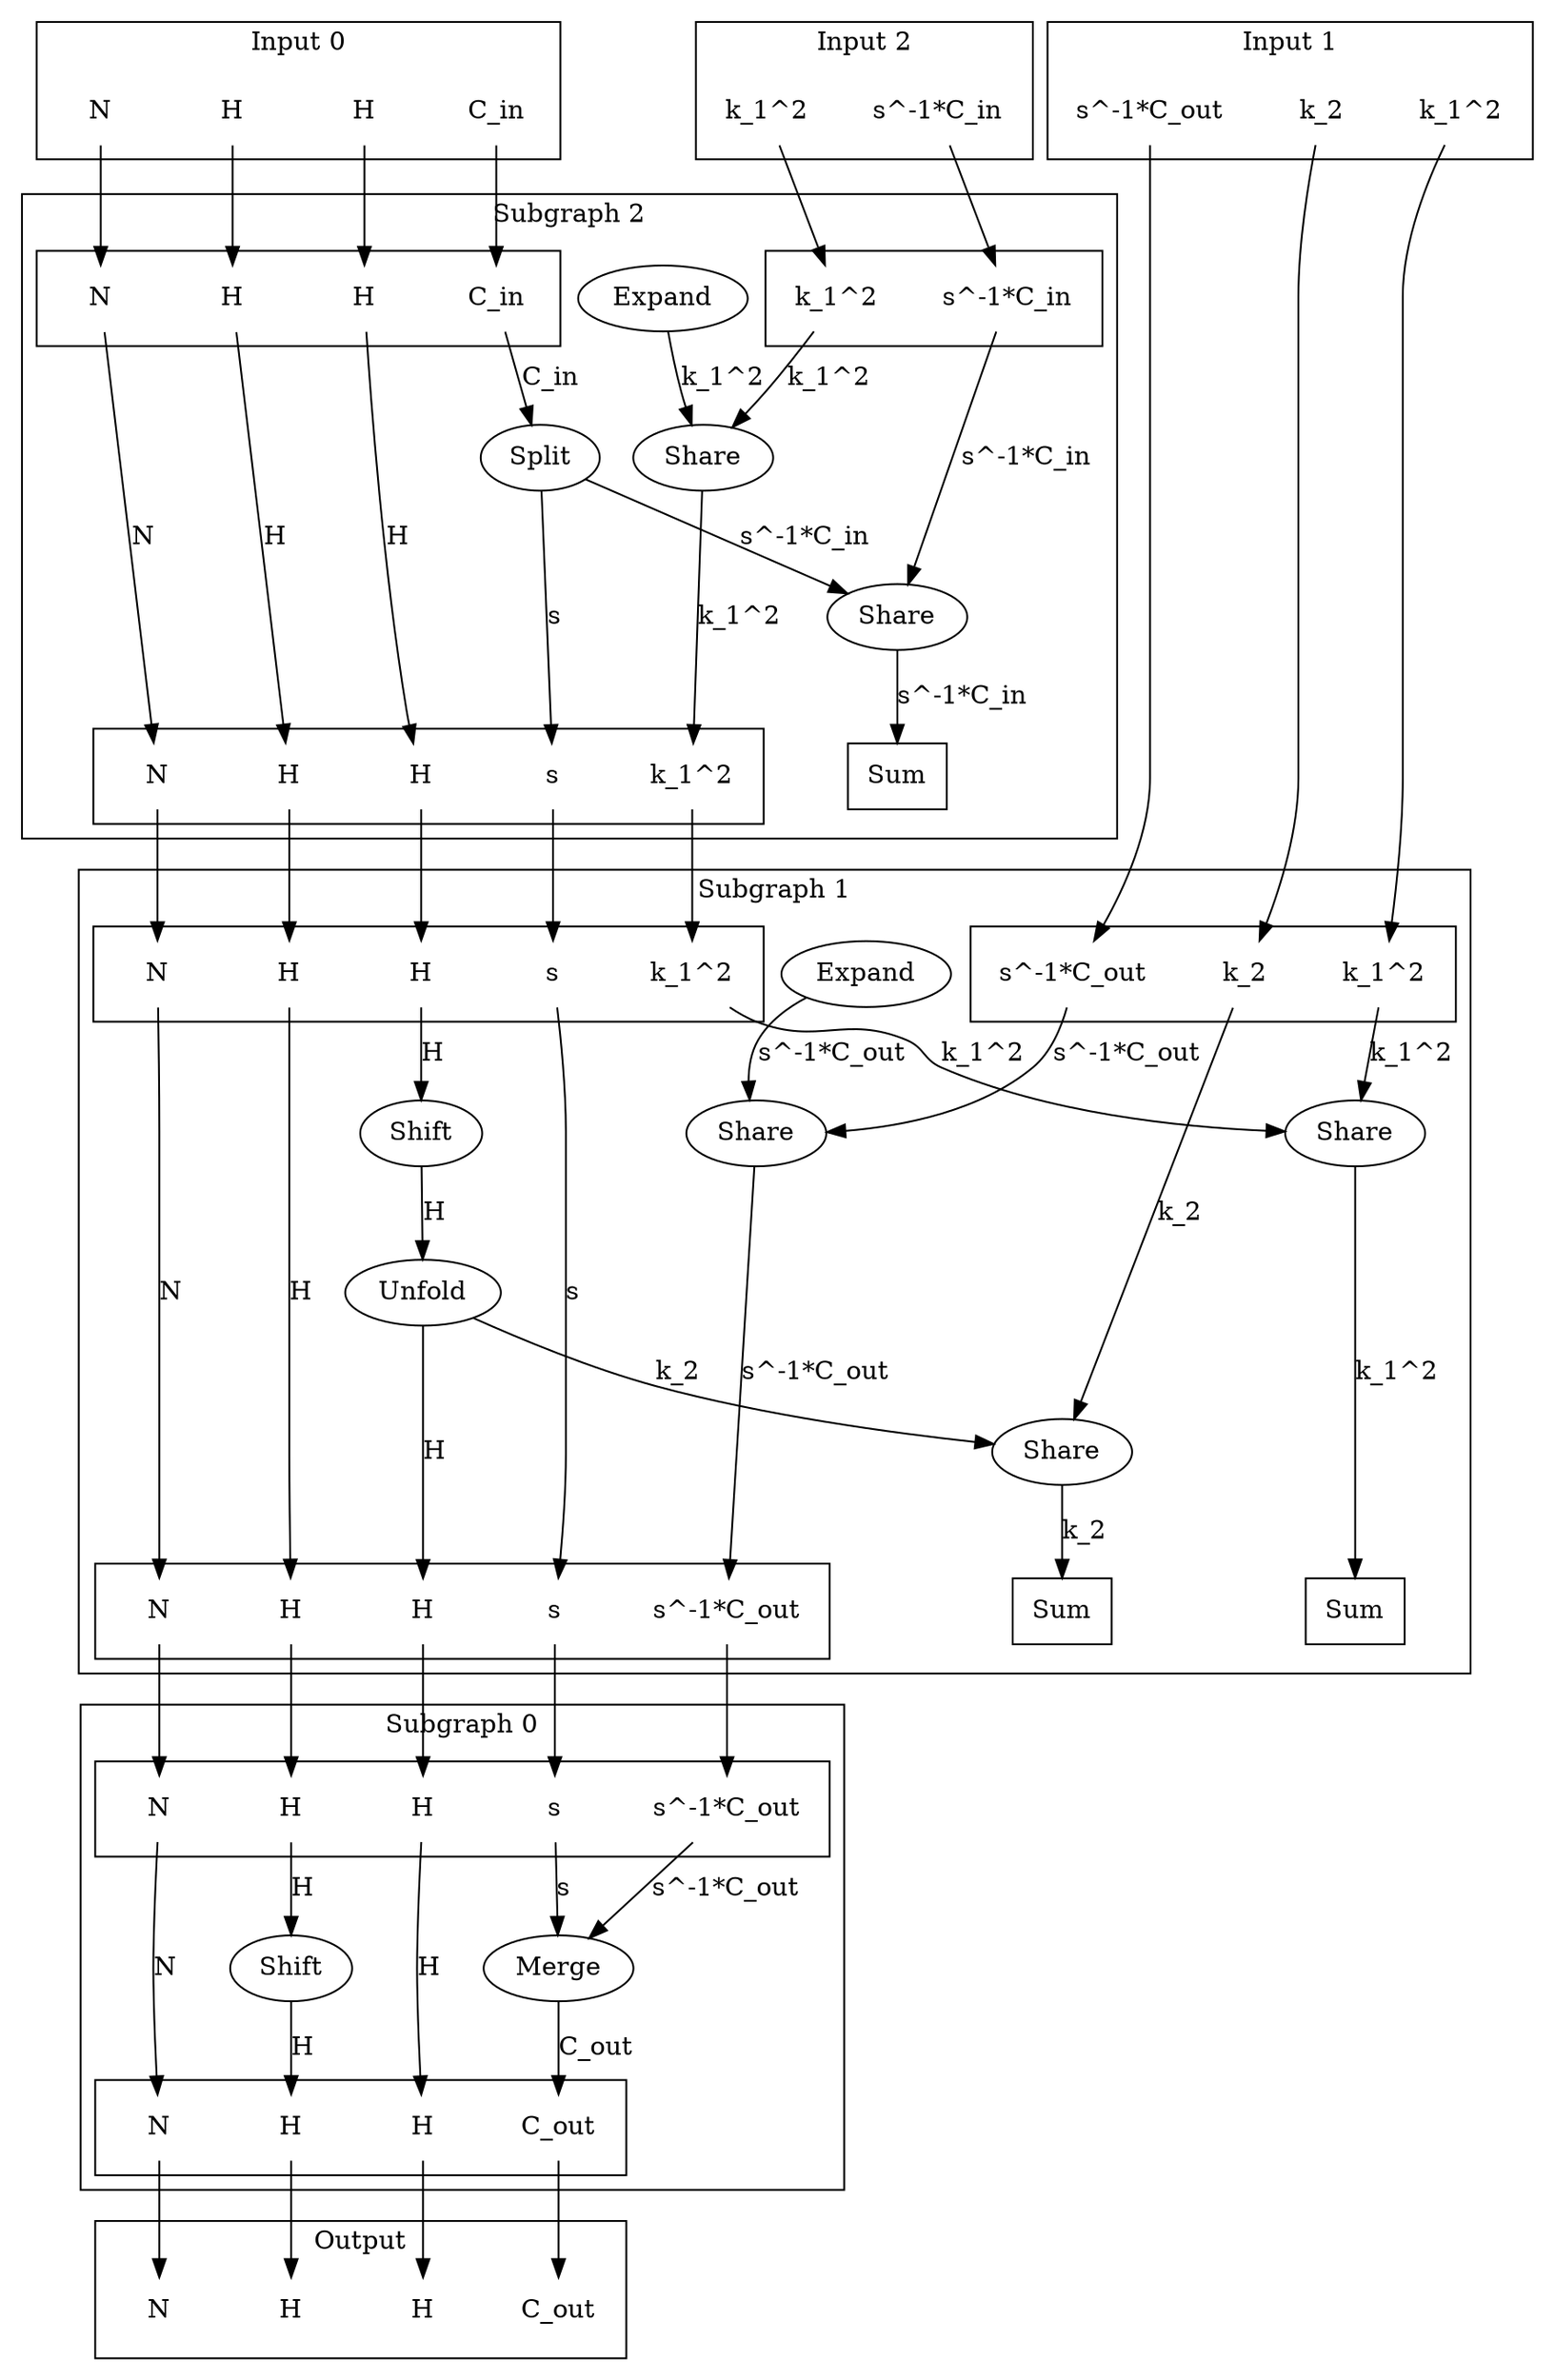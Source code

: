 digraph kernel_generated {
newrank = true;

// Stage tensor.
subgraph cluster_subgraph_0 {
    label = "Subgraph 0";
    // Reductions.
    // Output.
    subgraph cluster_subgraph_0_out {
        label = "";
        interface_0_out_0x5604185d74e0 [label="N", shape=none];
        interface_0_out_0x5604185d7508 [label="C_out", shape=none];
        interface_0_out_0x5604185d7530 [label="H", shape=none];
        interface_0_out_0x5604185d7558 [label="H", shape=none];
    }
    {
        rank = same;
        interface_0_out_0x5604185d74e0;
        interface_0_out_0x5604185d7508;
        interface_0_out_0x5604185d7530;
        interface_0_out_0x5604185d7558;
    }
    // Input 0.
    subgraph cluster_subgraph_0_in_0 {
        label = "";
        interface_0_in_0x5604185d74e0 [label="N", shape=none];
        interface_0_in_0x560419919800 [label="s", shape=none];
        interface_0_in_0x560419919818 [label="s^-1*C_out", shape=none];
        interface_0_in_0x5604185d7530 [label="H", shape=none];
        interface_0_in_0x560419917fd0 [label="H", shape=none];
    }
    {
        rank = same;
        interface_0_in_0x5604185d74e0;
        interface_0_in_0x560419919800;
        interface_0_in_0x560419919818;
        interface_0_in_0x5604185d7530;
        interface_0_in_0x560419917fd0;
    }
    // Op's.
    op_0x560419917fb0 [label="Shift"];
    op_0x5604199197c0 [label="Merge"];
    // Dimension's.
    interface_0_in_0x5604185d74e0 -> interface_0_out_0x5604185d74e0 [label="N"];
    op_0x5604199197c0 -> interface_0_out_0x5604185d7508 [label="C_out"];
    interface_0_in_0x5604185d7530 -> interface_0_out_0x5604185d7530 [label="H"];
    op_0x560419917fb0 -> interface_0_out_0x5604185d7558 [label="H"];
    interface_0_in_0x560419917fd0 -> op_0x560419917fb0 [label="H"];
    interface_0_in_0x560419919800 -> op_0x5604199197c0 [label="s"];
    interface_0_in_0x560419919818 -> op_0x5604199197c0 [label="s^-1*C_out"];
}

// Stage tensor.
subgraph cluster_subgraph_1 {
    label = "Subgraph 1";
    // Reductions.
    reduce_0x7fc32c003ee8 [label="Sum", shape=box];
    reduce_0x7fc32c003cc0 [label="Sum", shape=box];
    // Output.
    subgraph cluster_subgraph_1_out {
        label = "";
        interface_1_out_0x5604185d74e0 [label="N", shape=none];
        interface_1_out_0x560419919800 [label="s", shape=none];
        interface_1_out_0x560419919818 [label="s^-1*C_out", shape=none];
        interface_1_out_0x5604185d7530 [label="H", shape=none];
        interface_1_out_0x560419917fd0 [label="H", shape=none];
    }
    {
        rank = same;
        reduce_0x7fc32c003ee8;
        reduce_0x7fc32c003cc0;
        interface_1_out_0x5604185d74e0;
        interface_1_out_0x560419919800;
        interface_1_out_0x560419919818;
        interface_1_out_0x5604185d7530;
        interface_1_out_0x560419917fd0;
    }
    // Input 0.
    subgraph cluster_subgraph_1_in_0 {
        label = "";
        interface_1_in_0x5604185d74e0 [label="N", shape=none];
        interface_1_in_0x560419919800 [label="s", shape=none];
        interface_1_in_0x560419918210 [label="H", shape=none];
        interface_1_in_0x560419917fd0 [label="H", shape=none];
        interface_1_in_0x560419917340 [label="k_1^2", shape=none];
    }
    // Input 1.
    subgraph cluster_subgraph_1_in_1 {
        label = "";
        interface_1_in_0x5604199173a8 [label="s^-1*C_out", shape=none];
        interface_1_in_0x56041991c9d8 [label="k_2", shape=none];
        interface_1_in_0x560419917358 [label="k_1^2", shape=none];
    }
    {
        rank = same;
        interface_1_in_0x5604185d74e0;
        interface_1_in_0x560419919800;
        interface_1_in_0x560419918210;
        interface_1_in_0x560419917fd0;
        interface_1_in_0x560419917340;
        interface_1_in_0x5604199173a8;
        interface_1_in_0x56041991c9d8;
        interface_1_in_0x560419917358;
    }
    // Op's.
    op_0x560419917320 [label="Share"];
    op_0x560419917370 [label="Share"];
    op_0x560419917778 [label="Expand"];
    op_0x5604199181f0 [label="Shift"];
    op_0x560419919b80 [label="Unfold"];
    op_0x56041991c9a0 [label="Share"];
    // Dimension's.
    interface_1_in_0x5604185d74e0 -> interface_1_out_0x5604185d74e0 [label="N"];
    op_0x560419919b80 -> interface_1_out_0x5604185d7530 [label="H"];
    interface_1_in_0x560419917340 -> op_0x560419917320 [label="k_1^2"];
    interface_1_in_0x560419917358 -> op_0x560419917320 [label="k_1^2"];
    op_0x560419917778 -> op_0x560419917370 [label="s^-1*C_out"];
    interface_1_in_0x5604199173a8 -> op_0x560419917370 [label="s^-1*C_out"];
    interface_1_in_0x560419917fd0 -> interface_1_out_0x560419917fd0 [label="H"];
    interface_1_in_0x560419918210 -> op_0x5604199181f0 [label="H"];
    interface_1_in_0x560419919800 -> interface_1_out_0x560419919800 [label="s"];
    op_0x560419917370 -> interface_1_out_0x560419919818 [label="s^-1*C_out"];
    op_0x5604199181f0 -> op_0x560419919b80 [label="H"];
    op_0x560419919b80 -> op_0x56041991c9a0 [label="k_2"];
    interface_1_in_0x56041991c9d8 -> op_0x56041991c9a0 [label="k_2"];
    op_0x560419917320 -> reduce_0x7fc32c003cc0 [label="k_1^2"];
    op_0x56041991c9a0 -> reduce_0x7fc32c003ee8 [label="k_2"];
}

// Stage tensor.
subgraph cluster_subgraph_2 {
    label = "Subgraph 2";
    // Reductions.
    reduce_0x7fc32c007668 [label="Sum", shape=box];
    // Output.
    subgraph cluster_subgraph_2_out {
        label = "";
        interface_2_out_0x5604185d74e0 [label="N", shape=none];
        interface_2_out_0x560419919800 [label="s", shape=none];
        interface_2_out_0x560419918210 [label="H", shape=none];
        interface_2_out_0x560419917fd0 [label="H", shape=none];
        interface_2_out_0x560419917340 [label="k_1^2", shape=none];
    }
    {
        rank = same;
        reduce_0x7fc32c007668;
        interface_2_out_0x5604185d74e0;
        interface_2_out_0x560419919800;
        interface_2_out_0x560419918210;
        interface_2_out_0x560419917fd0;
        interface_2_out_0x560419917340;
    }
    // Input 0.
    subgraph cluster_subgraph_2_in_0 {
        label = "";
        interface_2_in_0x5604185d74e0 [label="N", shape=none];
        interface_2_in_0x56041991fd60 [label="C_in", shape=none];
        interface_2_in_0x560419918210 [label="H", shape=none];
        interface_2_in_0x560419917fd0 [label="H", shape=none];
    }
    // Input 1.
    subgraph cluster_subgraph_2_in_1 {
        label = "";
        interface_2_in_0x56041991ca28 [label="s^-1*C_in", shape=none];
        interface_2_in_0x560419917498 [label="k_1^2", shape=none];
    }
    {
        rank = same;
        interface_2_in_0x5604185d74e0;
        interface_2_in_0x56041991fd60;
        interface_2_in_0x560419918210;
        interface_2_in_0x560419917fd0;
        interface_2_in_0x56041991ca28;
        interface_2_in_0x560419917498;
    }
    // Op's.
    op_0x560419917460 [label="Share"];
    op_0x5604199177b8 [label="Expand"];
    op_0x56041991c9f0 [label="Share"];
    op_0x56041991fd20 [label="Split"];
    // Dimension's.
    interface_2_in_0x5604185d74e0 -> interface_2_out_0x5604185d74e0 [label="N"];
    op_0x560419917460 -> interface_2_out_0x560419917340 [label="k_1^2"];
    op_0x5604199177b8 -> op_0x560419917460 [label="k_1^2"];
    interface_2_in_0x560419917498 -> op_0x560419917460 [label="k_1^2"];
    interface_2_in_0x560419917fd0 -> interface_2_out_0x560419917fd0 [label="H"];
    interface_2_in_0x560419918210 -> interface_2_out_0x560419918210 [label="H"];
    op_0x56041991fd20 -> interface_2_out_0x560419919800 [label="s"];
    op_0x56041991fd20 -> op_0x56041991c9f0 [label="s^-1*C_in"];
    interface_2_in_0x56041991ca28 -> op_0x56041991c9f0 [label="s^-1*C_in"];
    interface_2_in_0x56041991fd60 -> op_0x56041991fd20 [label="C_in"];
    op_0x56041991c9f0 -> reduce_0x7fc32c007668 [label="s^-1*C_in"];
}

// Input tensor.
subgraph cluster_subgraph_3 {
    label = "Input 0";
    interface_3_out_0x5604185d74e0 [label="N", shape=none];
    interface_3_out_0x56041991fd60 [label="C_in", shape=none];
    interface_3_out_0x560419918210 [label="H", shape=none];
    interface_3_out_0x560419917fd0 [label="H", shape=none];
}

interface_3_out_0x5604185d74e0 -> interface_2_in_0x5604185d74e0;
interface_3_out_0x56041991fd60 -> interface_2_in_0x56041991fd60;
interface_3_out_0x560419918210 -> interface_2_in_0x560419918210;
interface_3_out_0x560419917fd0 -> interface_2_in_0x560419917fd0;

// Input tensor.
subgraph cluster_subgraph_4 {
    label = "Input 2";
    interface_4_out_0x56041991ca28 [label="s^-1*C_in", shape=none];
    interface_4_out_0x560419917498 [label="k_1^2", shape=none];
}

interface_4_out_0x56041991ca28 -> interface_2_in_0x56041991ca28;
interface_4_out_0x560419917498 -> interface_2_in_0x560419917498;

interface_2_out_0x5604185d74e0 -> interface_1_in_0x5604185d74e0;
interface_2_out_0x560419919800 -> interface_1_in_0x560419919800;
interface_2_out_0x560419918210 -> interface_1_in_0x560419918210;
interface_2_out_0x560419917fd0 -> interface_1_in_0x560419917fd0;
interface_2_out_0x560419917340 -> interface_1_in_0x560419917340;

// Input tensor.
subgraph cluster_subgraph_5 {
    label = "Input 1";
    interface_5_out_0x5604199173a8 [label="s^-1*C_out", shape=none];
    interface_5_out_0x56041991c9d8 [label="k_2", shape=none];
    interface_5_out_0x560419917358 [label="k_1^2", shape=none];
}

interface_5_out_0x5604199173a8 -> interface_1_in_0x5604199173a8;
interface_5_out_0x56041991c9d8 -> interface_1_in_0x56041991c9d8;
interface_5_out_0x560419917358 -> interface_1_in_0x560419917358;

interface_1_out_0x5604185d74e0 -> interface_0_in_0x5604185d74e0;
interface_1_out_0x560419919800 -> interface_0_in_0x560419919800;
interface_1_out_0x560419919818 -> interface_0_in_0x560419919818;
interface_1_out_0x5604185d7530 -> interface_0_in_0x5604185d7530;
interface_1_out_0x560419917fd0 -> interface_0_in_0x560419917fd0;

{
    rank = same;
    interface_3_out_0x5604185d74e0;
    interface_3_out_0x56041991fd60;
    interface_3_out_0x560419918210;
    interface_3_out_0x560419917fd0;
    interface_5_out_0x5604199173a8;
    interface_5_out_0x56041991c9d8;
    interface_5_out_0x560419917358;
    interface_4_out_0x56041991ca28;
    interface_4_out_0x560419917498;
}
subgraph cluster_subgraph_output {
    label = "Output";
    interface_6_in_0x5604185d74e0 [label="N", shape=none];
    interface_6_in_0x5604185d7508 [label="C_out", shape=none];
    interface_6_in_0x5604185d7530 [label="H", shape=none];
    interface_6_in_0x5604185d7558 [label="H", shape=none];
}
interface_0_out_0x5604185d74e0 -> interface_6_in_0x5604185d74e0;
interface_0_out_0x5604185d7508 -> interface_6_in_0x5604185d7508;
interface_0_out_0x5604185d7530 -> interface_6_in_0x5604185d7530;
interface_0_out_0x5604185d7558 -> interface_6_in_0x5604185d7558;

}

